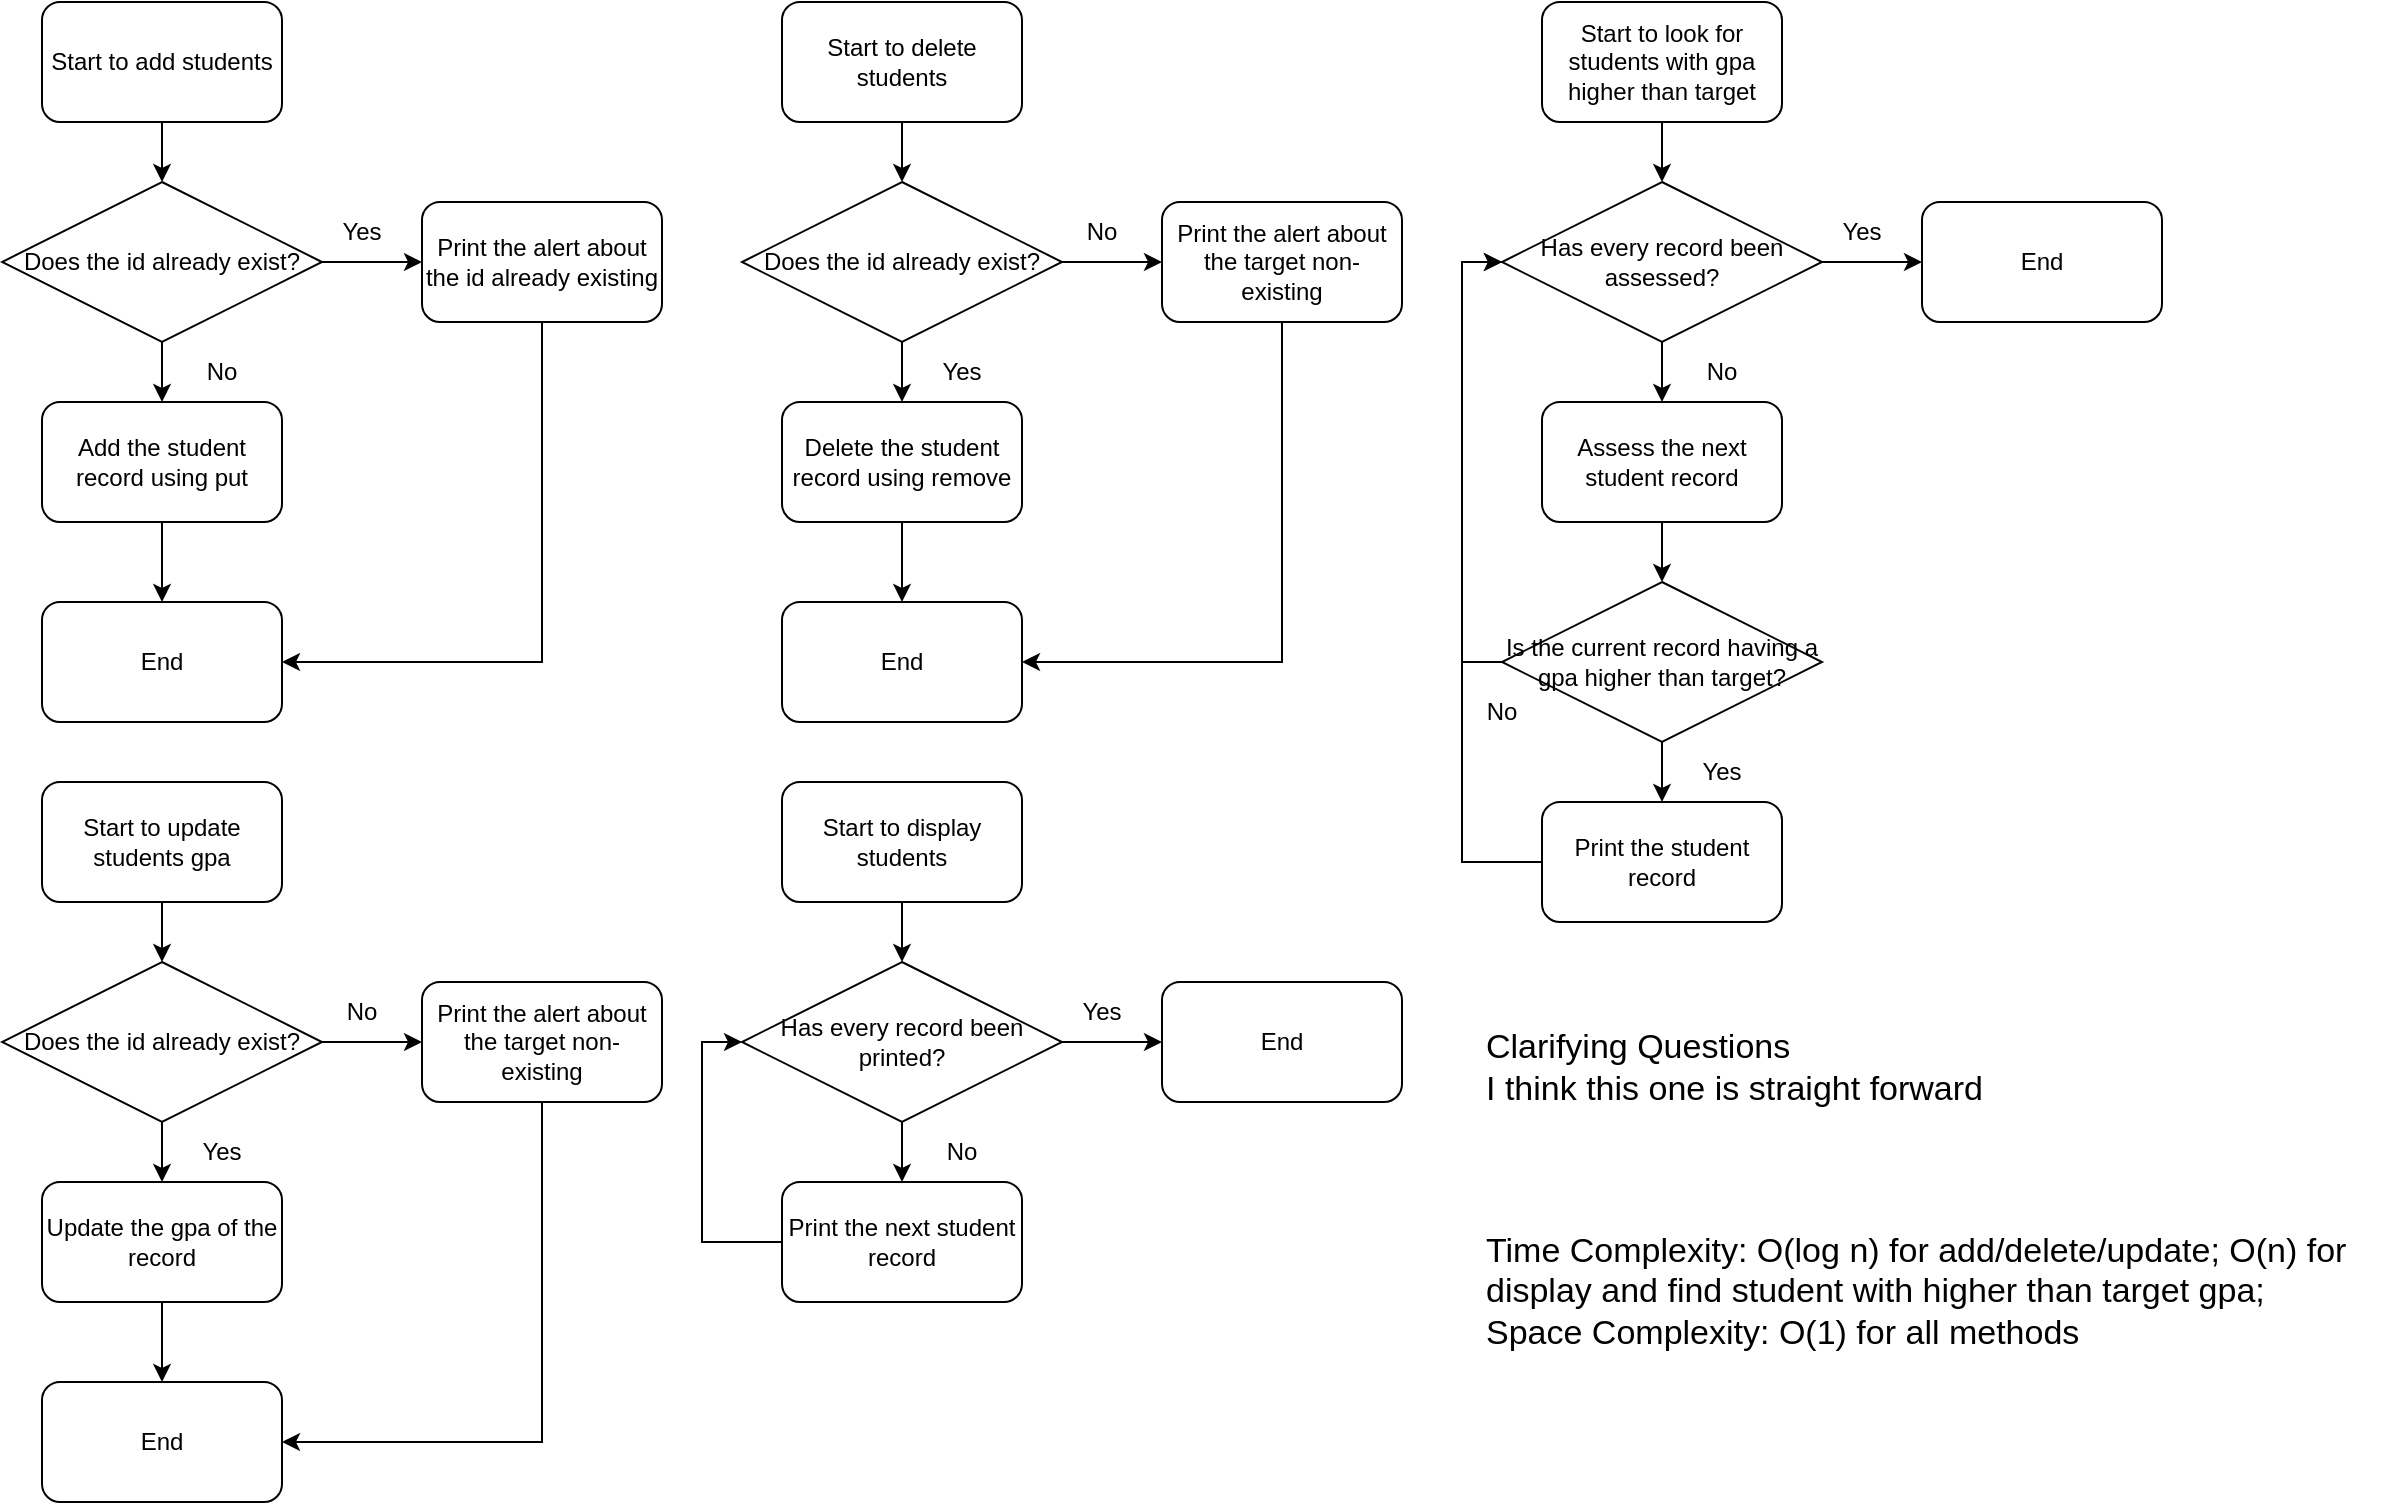 <mxfile version="24.4.4" type="github">
  <diagram name="Page-1" id="L055mR8C02dLAZMHW5Az">
    <mxGraphModel dx="2284" dy="772" grid="1" gridSize="10" guides="1" tooltips="1" connect="1" arrows="1" fold="1" page="1" pageScale="1" pageWidth="850" pageHeight="1100" math="0" shadow="0">
      <root>
        <mxCell id="0" />
        <mxCell id="1" parent="0" />
        <mxCell id="yzBizzwuF44yqTxVhK1y-10" value="Start to delete students" style="rounded=1;whiteSpace=wrap;html=1;" vertex="1" parent="1">
          <mxGeometry x="250" y="40" width="120" height="60" as="geometry" />
        </mxCell>
        <mxCell id="yzBizzwuF44yqTxVhK1y-11" value="" style="edgeStyle=orthogonalEdgeStyle;rounded=0;orthogonalLoop=1;jettySize=auto;html=1;" edge="1" parent="1" source="yzBizzwuF44yqTxVhK1y-12">
          <mxGeometry relative="1" as="geometry">
            <mxPoint x="310" y="340" as="targetPoint" />
          </mxGeometry>
        </mxCell>
        <mxCell id="yzBizzwuF44yqTxVhK1y-12" value="Delete the student record using remove" style="rounded=1;whiteSpace=wrap;html=1;" vertex="1" parent="1">
          <mxGeometry x="250" y="240" width="120" height="60" as="geometry" />
        </mxCell>
        <mxCell id="yzBizzwuF44yqTxVhK1y-13" value="" style="edgeStyle=orthogonalEdgeStyle;rounded=0;orthogonalLoop=1;jettySize=auto;html=1;" edge="1" parent="1" target="yzBizzwuF44yqTxVhK1y-16">
          <mxGeometry relative="1" as="geometry">
            <mxPoint x="310" y="400" as="sourcePoint" />
          </mxGeometry>
        </mxCell>
        <mxCell id="yzBizzwuF44yqTxVhK1y-17" value="End" style="whiteSpace=wrap;html=1;rounded=1;" vertex="1" parent="1">
          <mxGeometry x="250" y="340" width="120" height="60" as="geometry" />
        </mxCell>
        <mxCell id="yzBizzwuF44yqTxVhK1y-18" value="" style="edgeStyle=orthogonalEdgeStyle;rounded=0;orthogonalLoop=1;jettySize=auto;html=1;" edge="1" parent="1" source="yzBizzwuF44yqTxVhK1y-20" target="yzBizzwuF44yqTxVhK1y-12">
          <mxGeometry relative="1" as="geometry" />
        </mxCell>
        <mxCell id="yzBizzwuF44yqTxVhK1y-19" value="" style="edgeStyle=orthogonalEdgeStyle;rounded=0;orthogonalLoop=1;jettySize=auto;html=1;" edge="1" parent="1" source="yzBizzwuF44yqTxVhK1y-20" target="yzBizzwuF44yqTxVhK1y-23">
          <mxGeometry relative="1" as="geometry" />
        </mxCell>
        <mxCell id="yzBizzwuF44yqTxVhK1y-20" value="Does the id already exist?" style="rhombus;whiteSpace=wrap;html=1;" vertex="1" parent="1">
          <mxGeometry x="230" y="130" width="160" height="80" as="geometry" />
        </mxCell>
        <mxCell id="yzBizzwuF44yqTxVhK1y-21" value="" style="endArrow=classic;html=1;rounded=0;exitX=0.5;exitY=1;exitDx=0;exitDy=0;entryX=0.5;entryY=0;entryDx=0;entryDy=0;" edge="1" parent="1" source="yzBizzwuF44yqTxVhK1y-10" target="yzBizzwuF44yqTxVhK1y-20">
          <mxGeometry width="50" height="50" relative="1" as="geometry">
            <mxPoint x="430" y="360" as="sourcePoint" />
            <mxPoint x="480" y="310" as="targetPoint" />
          </mxGeometry>
        </mxCell>
        <mxCell id="yzBizzwuF44yqTxVhK1y-22" value="Yes" style="text;html=1;align=center;verticalAlign=middle;whiteSpace=wrap;rounded=0;" vertex="1" parent="1">
          <mxGeometry x="310" y="210" width="60" height="30" as="geometry" />
        </mxCell>
        <mxCell id="yzBizzwuF44yqTxVhK1y-23" value="Print the alert about the target non-existing" style="whiteSpace=wrap;html=1;rounded=1;" vertex="1" parent="1">
          <mxGeometry x="440" y="140" width="120" height="60" as="geometry" />
        </mxCell>
        <mxCell id="yzBizzwuF44yqTxVhK1y-24" value="" style="endArrow=classic;html=1;rounded=0;exitX=0.5;exitY=1;exitDx=0;exitDy=0;entryX=1;entryY=0.5;entryDx=0;entryDy=0;" edge="1" parent="1" source="yzBizzwuF44yqTxVhK1y-23" target="yzBizzwuF44yqTxVhK1y-17">
          <mxGeometry width="50" height="50" relative="1" as="geometry">
            <mxPoint x="430" y="360" as="sourcePoint" />
            <mxPoint x="480" y="310" as="targetPoint" />
            <Array as="points">
              <mxPoint x="500" y="370" />
            </Array>
          </mxGeometry>
        </mxCell>
        <mxCell id="yzBizzwuF44yqTxVhK1y-39" value="No" style="text;html=1;align=center;verticalAlign=middle;whiteSpace=wrap;rounded=0;" vertex="1" parent="1">
          <mxGeometry x="380" y="140" width="60" height="30" as="geometry" />
        </mxCell>
        <mxCell id="yzBizzwuF44yqTxVhK1y-49" value="&lt;font style=&quot;font-size: 17px;&quot;&gt;Clarifying Questions&lt;/font&gt;&lt;div style=&quot;&quot;&gt;&lt;span style=&quot;font-size: 17px;&quot;&gt;I think this one is straight forward&lt;/span&gt;&lt;/div&gt;" style="text;html=1;align=left;verticalAlign=middle;whiteSpace=wrap;rounded=0;" vertex="1" parent="1">
          <mxGeometry x="600" y="530" width="460" height="85" as="geometry" />
        </mxCell>
        <mxCell id="yzBizzwuF44yqTxVhK1y-50" value="&lt;span style=&quot;font-size: 17px;&quot;&gt;Time Complexity: O(log n) for add/delete/update; O(n) for display and find student with higher than target gpa;&lt;/span&gt;&lt;div&gt;&lt;span style=&quot;font-size: 17px;&quot;&gt;Space Complexity:&amp;nbsp;&lt;/span&gt;&lt;span style=&quot;font-size: 17px; background-color: initial;&quot;&gt;O(1) for&lt;/span&gt;&lt;span style=&quot;font-size: 17px; background-color: initial;&quot;&gt;&amp;nbsp;all methods&lt;/span&gt;&lt;/div&gt;" style="text;html=1;align=left;verticalAlign=middle;whiteSpace=wrap;rounded=0;" vertex="1" parent="1">
          <mxGeometry x="600" y="630" width="460" height="110" as="geometry" />
        </mxCell>
        <mxCell id="yzBizzwuF44yqTxVhK1y-51" value="Start to add students" style="rounded=1;whiteSpace=wrap;html=1;" vertex="1" parent="1">
          <mxGeometry x="-120" y="40" width="120" height="60" as="geometry" />
        </mxCell>
        <mxCell id="yzBizzwuF44yqTxVhK1y-52" value="" style="edgeStyle=orthogonalEdgeStyle;rounded=0;orthogonalLoop=1;jettySize=auto;html=1;" edge="1" parent="1" source="yzBizzwuF44yqTxVhK1y-53">
          <mxGeometry relative="1" as="geometry">
            <mxPoint x="-60" y="340" as="targetPoint" />
          </mxGeometry>
        </mxCell>
        <mxCell id="yzBizzwuF44yqTxVhK1y-53" value="Add the student record using put" style="rounded=1;whiteSpace=wrap;html=1;" vertex="1" parent="1">
          <mxGeometry x="-120" y="240" width="120" height="60" as="geometry" />
        </mxCell>
        <mxCell id="yzBizzwuF44yqTxVhK1y-58" value="End" style="whiteSpace=wrap;html=1;rounded=1;" vertex="1" parent="1">
          <mxGeometry x="-120" y="340" width="120" height="60" as="geometry" />
        </mxCell>
        <mxCell id="yzBizzwuF44yqTxVhK1y-59" value="" style="edgeStyle=orthogonalEdgeStyle;rounded=0;orthogonalLoop=1;jettySize=auto;html=1;" edge="1" parent="1" source="yzBizzwuF44yqTxVhK1y-61" target="yzBizzwuF44yqTxVhK1y-53">
          <mxGeometry relative="1" as="geometry" />
        </mxCell>
        <mxCell id="yzBizzwuF44yqTxVhK1y-60" value="" style="edgeStyle=orthogonalEdgeStyle;rounded=0;orthogonalLoop=1;jettySize=auto;html=1;" edge="1" parent="1" source="yzBizzwuF44yqTxVhK1y-61" target="yzBizzwuF44yqTxVhK1y-64">
          <mxGeometry relative="1" as="geometry" />
        </mxCell>
        <mxCell id="yzBizzwuF44yqTxVhK1y-61" value="Does the id already exist?" style="rhombus;whiteSpace=wrap;html=1;" vertex="1" parent="1">
          <mxGeometry x="-140" y="130" width="160" height="80" as="geometry" />
        </mxCell>
        <mxCell id="yzBizzwuF44yqTxVhK1y-62" value="" style="endArrow=classic;html=1;rounded=0;exitX=0.5;exitY=1;exitDx=0;exitDy=0;entryX=0.5;entryY=0;entryDx=0;entryDy=0;" edge="1" parent="1" source="yzBizzwuF44yqTxVhK1y-51" target="yzBizzwuF44yqTxVhK1y-61">
          <mxGeometry width="50" height="50" relative="1" as="geometry">
            <mxPoint x="60" y="360" as="sourcePoint" />
            <mxPoint x="110" y="310" as="targetPoint" />
          </mxGeometry>
        </mxCell>
        <mxCell id="yzBizzwuF44yqTxVhK1y-63" value="No" style="text;html=1;align=center;verticalAlign=middle;whiteSpace=wrap;rounded=0;" vertex="1" parent="1">
          <mxGeometry x="-60" y="210" width="60" height="30" as="geometry" />
        </mxCell>
        <mxCell id="yzBizzwuF44yqTxVhK1y-64" value="Print the alert about the id already existing" style="whiteSpace=wrap;html=1;rounded=1;" vertex="1" parent="1">
          <mxGeometry x="70" y="140" width="120" height="60" as="geometry" />
        </mxCell>
        <mxCell id="yzBizzwuF44yqTxVhK1y-65" value="" style="endArrow=classic;html=1;rounded=0;exitX=0.5;exitY=1;exitDx=0;exitDy=0;entryX=1;entryY=0.5;entryDx=0;entryDy=0;" edge="1" parent="1" source="yzBizzwuF44yqTxVhK1y-64" target="yzBizzwuF44yqTxVhK1y-58">
          <mxGeometry width="50" height="50" relative="1" as="geometry">
            <mxPoint x="60" y="360" as="sourcePoint" />
            <mxPoint x="110" y="310" as="targetPoint" />
            <Array as="points">
              <mxPoint x="130" y="370" />
            </Array>
          </mxGeometry>
        </mxCell>
        <mxCell id="yzBizzwuF44yqTxVhK1y-66" value="Yes" style="text;html=1;align=center;verticalAlign=middle;whiteSpace=wrap;rounded=0;" vertex="1" parent="1">
          <mxGeometry x="10" y="140" width="60" height="30" as="geometry" />
        </mxCell>
        <mxCell id="yzBizzwuF44yqTxVhK1y-68" value="Start to update students gpa" style="rounded=1;whiteSpace=wrap;html=1;" vertex="1" parent="1">
          <mxGeometry x="-120" y="430" width="120" height="60" as="geometry" />
        </mxCell>
        <mxCell id="yzBizzwuF44yqTxVhK1y-69" value="" style="edgeStyle=orthogonalEdgeStyle;rounded=0;orthogonalLoop=1;jettySize=auto;html=1;" edge="1" parent="1" source="yzBizzwuF44yqTxVhK1y-70">
          <mxGeometry relative="1" as="geometry">
            <mxPoint x="-60" y="730" as="targetPoint" />
          </mxGeometry>
        </mxCell>
        <mxCell id="yzBizzwuF44yqTxVhK1y-70" value="Update the gpa of the record" style="rounded=1;whiteSpace=wrap;html=1;" vertex="1" parent="1">
          <mxGeometry x="-120" y="630" width="120" height="60" as="geometry" />
        </mxCell>
        <mxCell id="yzBizzwuF44yqTxVhK1y-71" value="End" style="whiteSpace=wrap;html=1;rounded=1;" vertex="1" parent="1">
          <mxGeometry x="-120" y="730" width="120" height="60" as="geometry" />
        </mxCell>
        <mxCell id="yzBizzwuF44yqTxVhK1y-72" value="" style="edgeStyle=orthogonalEdgeStyle;rounded=0;orthogonalLoop=1;jettySize=auto;html=1;" edge="1" parent="1" source="yzBizzwuF44yqTxVhK1y-74" target="yzBizzwuF44yqTxVhK1y-70">
          <mxGeometry relative="1" as="geometry" />
        </mxCell>
        <mxCell id="yzBizzwuF44yqTxVhK1y-73" value="" style="edgeStyle=orthogonalEdgeStyle;rounded=0;orthogonalLoop=1;jettySize=auto;html=1;" edge="1" parent="1" source="yzBizzwuF44yqTxVhK1y-74" target="yzBizzwuF44yqTxVhK1y-77">
          <mxGeometry relative="1" as="geometry" />
        </mxCell>
        <mxCell id="yzBizzwuF44yqTxVhK1y-74" value="Does the id already exist?" style="rhombus;whiteSpace=wrap;html=1;" vertex="1" parent="1">
          <mxGeometry x="-140" y="520" width="160" height="80" as="geometry" />
        </mxCell>
        <mxCell id="yzBizzwuF44yqTxVhK1y-75" value="" style="endArrow=classic;html=1;rounded=0;exitX=0.5;exitY=1;exitDx=0;exitDy=0;entryX=0.5;entryY=0;entryDx=0;entryDy=0;" edge="1" parent="1" source="yzBizzwuF44yqTxVhK1y-68" target="yzBizzwuF44yqTxVhK1y-74">
          <mxGeometry width="50" height="50" relative="1" as="geometry">
            <mxPoint x="60" y="750" as="sourcePoint" />
            <mxPoint x="110" y="700" as="targetPoint" />
          </mxGeometry>
        </mxCell>
        <mxCell id="yzBizzwuF44yqTxVhK1y-76" value="Yes" style="text;html=1;align=center;verticalAlign=middle;whiteSpace=wrap;rounded=0;" vertex="1" parent="1">
          <mxGeometry x="-60" y="600" width="60" height="30" as="geometry" />
        </mxCell>
        <mxCell id="yzBizzwuF44yqTxVhK1y-77" value="Print the alert about the target non-existing" style="whiteSpace=wrap;html=1;rounded=1;" vertex="1" parent="1">
          <mxGeometry x="70" y="530" width="120" height="60" as="geometry" />
        </mxCell>
        <mxCell id="yzBizzwuF44yqTxVhK1y-78" value="" style="endArrow=classic;html=1;rounded=0;exitX=0.5;exitY=1;exitDx=0;exitDy=0;entryX=1;entryY=0.5;entryDx=0;entryDy=0;" edge="1" parent="1" source="yzBizzwuF44yqTxVhK1y-77" target="yzBizzwuF44yqTxVhK1y-71">
          <mxGeometry width="50" height="50" relative="1" as="geometry">
            <mxPoint x="60" y="750" as="sourcePoint" />
            <mxPoint x="110" y="700" as="targetPoint" />
            <Array as="points">
              <mxPoint x="130" y="760" />
            </Array>
          </mxGeometry>
        </mxCell>
        <mxCell id="yzBizzwuF44yqTxVhK1y-79" value="No" style="text;html=1;align=center;verticalAlign=middle;whiteSpace=wrap;rounded=0;" vertex="1" parent="1">
          <mxGeometry x="10" y="530" width="60" height="30" as="geometry" />
        </mxCell>
        <mxCell id="yzBizzwuF44yqTxVhK1y-80" value="Start to display students" style="rounded=1;whiteSpace=wrap;html=1;" vertex="1" parent="1">
          <mxGeometry x="250" y="430" width="120" height="60" as="geometry" />
        </mxCell>
        <mxCell id="yzBizzwuF44yqTxVhK1y-82" value="Print the next student record" style="rounded=1;whiteSpace=wrap;html=1;" vertex="1" parent="1">
          <mxGeometry x="250" y="630" width="120" height="60" as="geometry" />
        </mxCell>
        <mxCell id="yzBizzwuF44yqTxVhK1y-84" value="" style="edgeStyle=orthogonalEdgeStyle;rounded=0;orthogonalLoop=1;jettySize=auto;html=1;" edge="1" parent="1" source="yzBizzwuF44yqTxVhK1y-86" target="yzBizzwuF44yqTxVhK1y-82">
          <mxGeometry relative="1" as="geometry" />
        </mxCell>
        <mxCell id="yzBizzwuF44yqTxVhK1y-85" value="" style="edgeStyle=orthogonalEdgeStyle;rounded=0;orthogonalLoop=1;jettySize=auto;html=1;" edge="1" parent="1" source="yzBizzwuF44yqTxVhK1y-86" target="yzBizzwuF44yqTxVhK1y-89">
          <mxGeometry relative="1" as="geometry" />
        </mxCell>
        <mxCell id="yzBizzwuF44yqTxVhK1y-86" value="Has every record been printed?" style="rhombus;whiteSpace=wrap;html=1;" vertex="1" parent="1">
          <mxGeometry x="230" y="520" width="160" height="80" as="geometry" />
        </mxCell>
        <mxCell id="yzBizzwuF44yqTxVhK1y-87" value="" style="endArrow=classic;html=1;rounded=0;exitX=0.5;exitY=1;exitDx=0;exitDy=0;entryX=0.5;entryY=0;entryDx=0;entryDy=0;" edge="1" parent="1" source="yzBizzwuF44yqTxVhK1y-80" target="yzBizzwuF44yqTxVhK1y-86">
          <mxGeometry width="50" height="50" relative="1" as="geometry">
            <mxPoint x="430" y="750" as="sourcePoint" />
            <mxPoint x="480" y="700" as="targetPoint" />
          </mxGeometry>
        </mxCell>
        <mxCell id="yzBizzwuF44yqTxVhK1y-88" value="No" style="text;html=1;align=center;verticalAlign=middle;whiteSpace=wrap;rounded=0;" vertex="1" parent="1">
          <mxGeometry x="310" y="600" width="60" height="30" as="geometry" />
        </mxCell>
        <mxCell id="yzBizzwuF44yqTxVhK1y-89" value="End" style="whiteSpace=wrap;html=1;rounded=1;" vertex="1" parent="1">
          <mxGeometry x="440" y="530" width="120" height="60" as="geometry" />
        </mxCell>
        <mxCell id="yzBizzwuF44yqTxVhK1y-91" value="Yes" style="text;html=1;align=center;verticalAlign=middle;whiteSpace=wrap;rounded=0;" vertex="1" parent="1">
          <mxGeometry x="380" y="530" width="60" height="30" as="geometry" />
        </mxCell>
        <mxCell id="yzBizzwuF44yqTxVhK1y-92" value="" style="endArrow=classic;html=1;rounded=0;exitX=0;exitY=0.5;exitDx=0;exitDy=0;entryX=0;entryY=0.5;entryDx=0;entryDy=0;" edge="1" parent="1" source="yzBizzwuF44yqTxVhK1y-82" target="yzBizzwuF44yqTxVhK1y-86">
          <mxGeometry width="50" height="50" relative="1" as="geometry">
            <mxPoint x="400" y="440" as="sourcePoint" />
            <mxPoint x="450" y="390" as="targetPoint" />
            <Array as="points">
              <mxPoint x="230" y="660" />
              <mxPoint x="210" y="660" />
              <mxPoint x="210" y="610" />
              <mxPoint x="210" y="560" />
            </Array>
          </mxGeometry>
        </mxCell>
        <mxCell id="yzBizzwuF44yqTxVhK1y-93" value="Start to look for students with gpa higher than target" style="rounded=1;whiteSpace=wrap;html=1;" vertex="1" parent="1">
          <mxGeometry x="630" y="40" width="120" height="60" as="geometry" />
        </mxCell>
        <mxCell id="yzBizzwuF44yqTxVhK1y-106" value="" style="edgeStyle=orthogonalEdgeStyle;rounded=0;orthogonalLoop=1;jettySize=auto;html=1;" edge="1" parent="1" source="yzBizzwuF44yqTxVhK1y-94" target="yzBizzwuF44yqTxVhK1y-105">
          <mxGeometry relative="1" as="geometry" />
        </mxCell>
        <mxCell id="yzBizzwuF44yqTxVhK1y-94" value="Assess the next student record" style="rounded=1;whiteSpace=wrap;html=1;" vertex="1" parent="1">
          <mxGeometry x="630" y="240" width="120" height="60" as="geometry" />
        </mxCell>
        <mxCell id="yzBizzwuF44yqTxVhK1y-96" value="" style="edgeStyle=orthogonalEdgeStyle;rounded=0;orthogonalLoop=1;jettySize=auto;html=1;" edge="1" parent="1" source="yzBizzwuF44yqTxVhK1y-98" target="yzBizzwuF44yqTxVhK1y-94">
          <mxGeometry relative="1" as="geometry" />
        </mxCell>
        <mxCell id="yzBizzwuF44yqTxVhK1y-97" value="" style="edgeStyle=orthogonalEdgeStyle;rounded=0;orthogonalLoop=1;jettySize=auto;html=1;" edge="1" parent="1" source="yzBizzwuF44yqTxVhK1y-98" target="yzBizzwuF44yqTxVhK1y-101">
          <mxGeometry relative="1" as="geometry" />
        </mxCell>
        <mxCell id="yzBizzwuF44yqTxVhK1y-98" value="Has every record been assessed?" style="rhombus;whiteSpace=wrap;html=1;" vertex="1" parent="1">
          <mxGeometry x="610" y="130" width="160" height="80" as="geometry" />
        </mxCell>
        <mxCell id="yzBizzwuF44yqTxVhK1y-99" value="" style="endArrow=classic;html=1;rounded=0;exitX=0.5;exitY=1;exitDx=0;exitDy=0;entryX=0.5;entryY=0;entryDx=0;entryDy=0;" edge="1" parent="1" source="yzBizzwuF44yqTxVhK1y-93" target="yzBizzwuF44yqTxVhK1y-98">
          <mxGeometry width="50" height="50" relative="1" as="geometry">
            <mxPoint x="810" y="360" as="sourcePoint" />
            <mxPoint x="860" y="310" as="targetPoint" />
          </mxGeometry>
        </mxCell>
        <mxCell id="yzBizzwuF44yqTxVhK1y-100" value="No" style="text;html=1;align=center;verticalAlign=middle;whiteSpace=wrap;rounded=0;" vertex="1" parent="1">
          <mxGeometry x="690" y="210" width="60" height="30" as="geometry" />
        </mxCell>
        <mxCell id="yzBizzwuF44yqTxVhK1y-101" value="End" style="whiteSpace=wrap;html=1;rounded=1;" vertex="1" parent="1">
          <mxGeometry x="820" y="140" width="120" height="60" as="geometry" />
        </mxCell>
        <mxCell id="yzBizzwuF44yqTxVhK1y-103" value="Yes" style="text;html=1;align=center;verticalAlign=middle;whiteSpace=wrap;rounded=0;" vertex="1" parent="1">
          <mxGeometry x="760" y="140" width="60" height="30" as="geometry" />
        </mxCell>
        <mxCell id="yzBizzwuF44yqTxVhK1y-108" value="" style="edgeStyle=orthogonalEdgeStyle;rounded=0;orthogonalLoop=1;jettySize=auto;html=1;" edge="1" parent="1" source="yzBizzwuF44yqTxVhK1y-105" target="yzBizzwuF44yqTxVhK1y-107">
          <mxGeometry relative="1" as="geometry" />
        </mxCell>
        <mxCell id="yzBizzwuF44yqTxVhK1y-105" value="Is the current record having a gpa higher than target?" style="rhombus;whiteSpace=wrap;html=1;" vertex="1" parent="1">
          <mxGeometry x="610" y="330" width="160" height="80" as="geometry" />
        </mxCell>
        <mxCell id="yzBizzwuF44yqTxVhK1y-107" value="Print the student record" style="rounded=1;whiteSpace=wrap;html=1;" vertex="1" parent="1">
          <mxGeometry x="630" y="440" width="120" height="60" as="geometry" />
        </mxCell>
        <mxCell id="yzBizzwuF44yqTxVhK1y-109" value="Yes" style="text;html=1;align=center;verticalAlign=middle;whiteSpace=wrap;rounded=0;" vertex="1" parent="1">
          <mxGeometry x="690" y="410" width="60" height="30" as="geometry" />
        </mxCell>
        <mxCell id="yzBizzwuF44yqTxVhK1y-110" value="" style="endArrow=classic;html=1;rounded=0;exitX=0;exitY=0.5;exitDx=0;exitDy=0;entryX=0;entryY=0.5;entryDx=0;entryDy=0;" edge="1" parent="1" source="yzBizzwuF44yqTxVhK1y-105" target="yzBizzwuF44yqTxVhK1y-98">
          <mxGeometry width="50" height="50" relative="1" as="geometry">
            <mxPoint x="400" y="340" as="sourcePoint" />
            <mxPoint x="450" y="290" as="targetPoint" />
            <Array as="points">
              <mxPoint x="590" y="370" />
              <mxPoint x="590" y="270" />
              <mxPoint x="590" y="170" />
            </Array>
          </mxGeometry>
        </mxCell>
        <mxCell id="yzBizzwuF44yqTxVhK1y-111" value="No" style="text;html=1;align=center;verticalAlign=middle;whiteSpace=wrap;rounded=0;" vertex="1" parent="1">
          <mxGeometry x="580" y="380" width="60" height="30" as="geometry" />
        </mxCell>
        <mxCell id="yzBizzwuF44yqTxVhK1y-112" value="" style="endArrow=classic;html=1;rounded=0;exitX=0;exitY=0.5;exitDx=0;exitDy=0;entryX=0;entryY=0.5;entryDx=0;entryDy=0;" edge="1" parent="1" source="yzBizzwuF44yqTxVhK1y-107" target="yzBizzwuF44yqTxVhK1y-98">
          <mxGeometry width="50" height="50" relative="1" as="geometry">
            <mxPoint x="400" y="340" as="sourcePoint" />
            <mxPoint x="450" y="290" as="targetPoint" />
            <Array as="points">
              <mxPoint x="590" y="470" />
              <mxPoint x="590" y="330" />
              <mxPoint x="590" y="170" />
            </Array>
          </mxGeometry>
        </mxCell>
      </root>
    </mxGraphModel>
  </diagram>
</mxfile>
